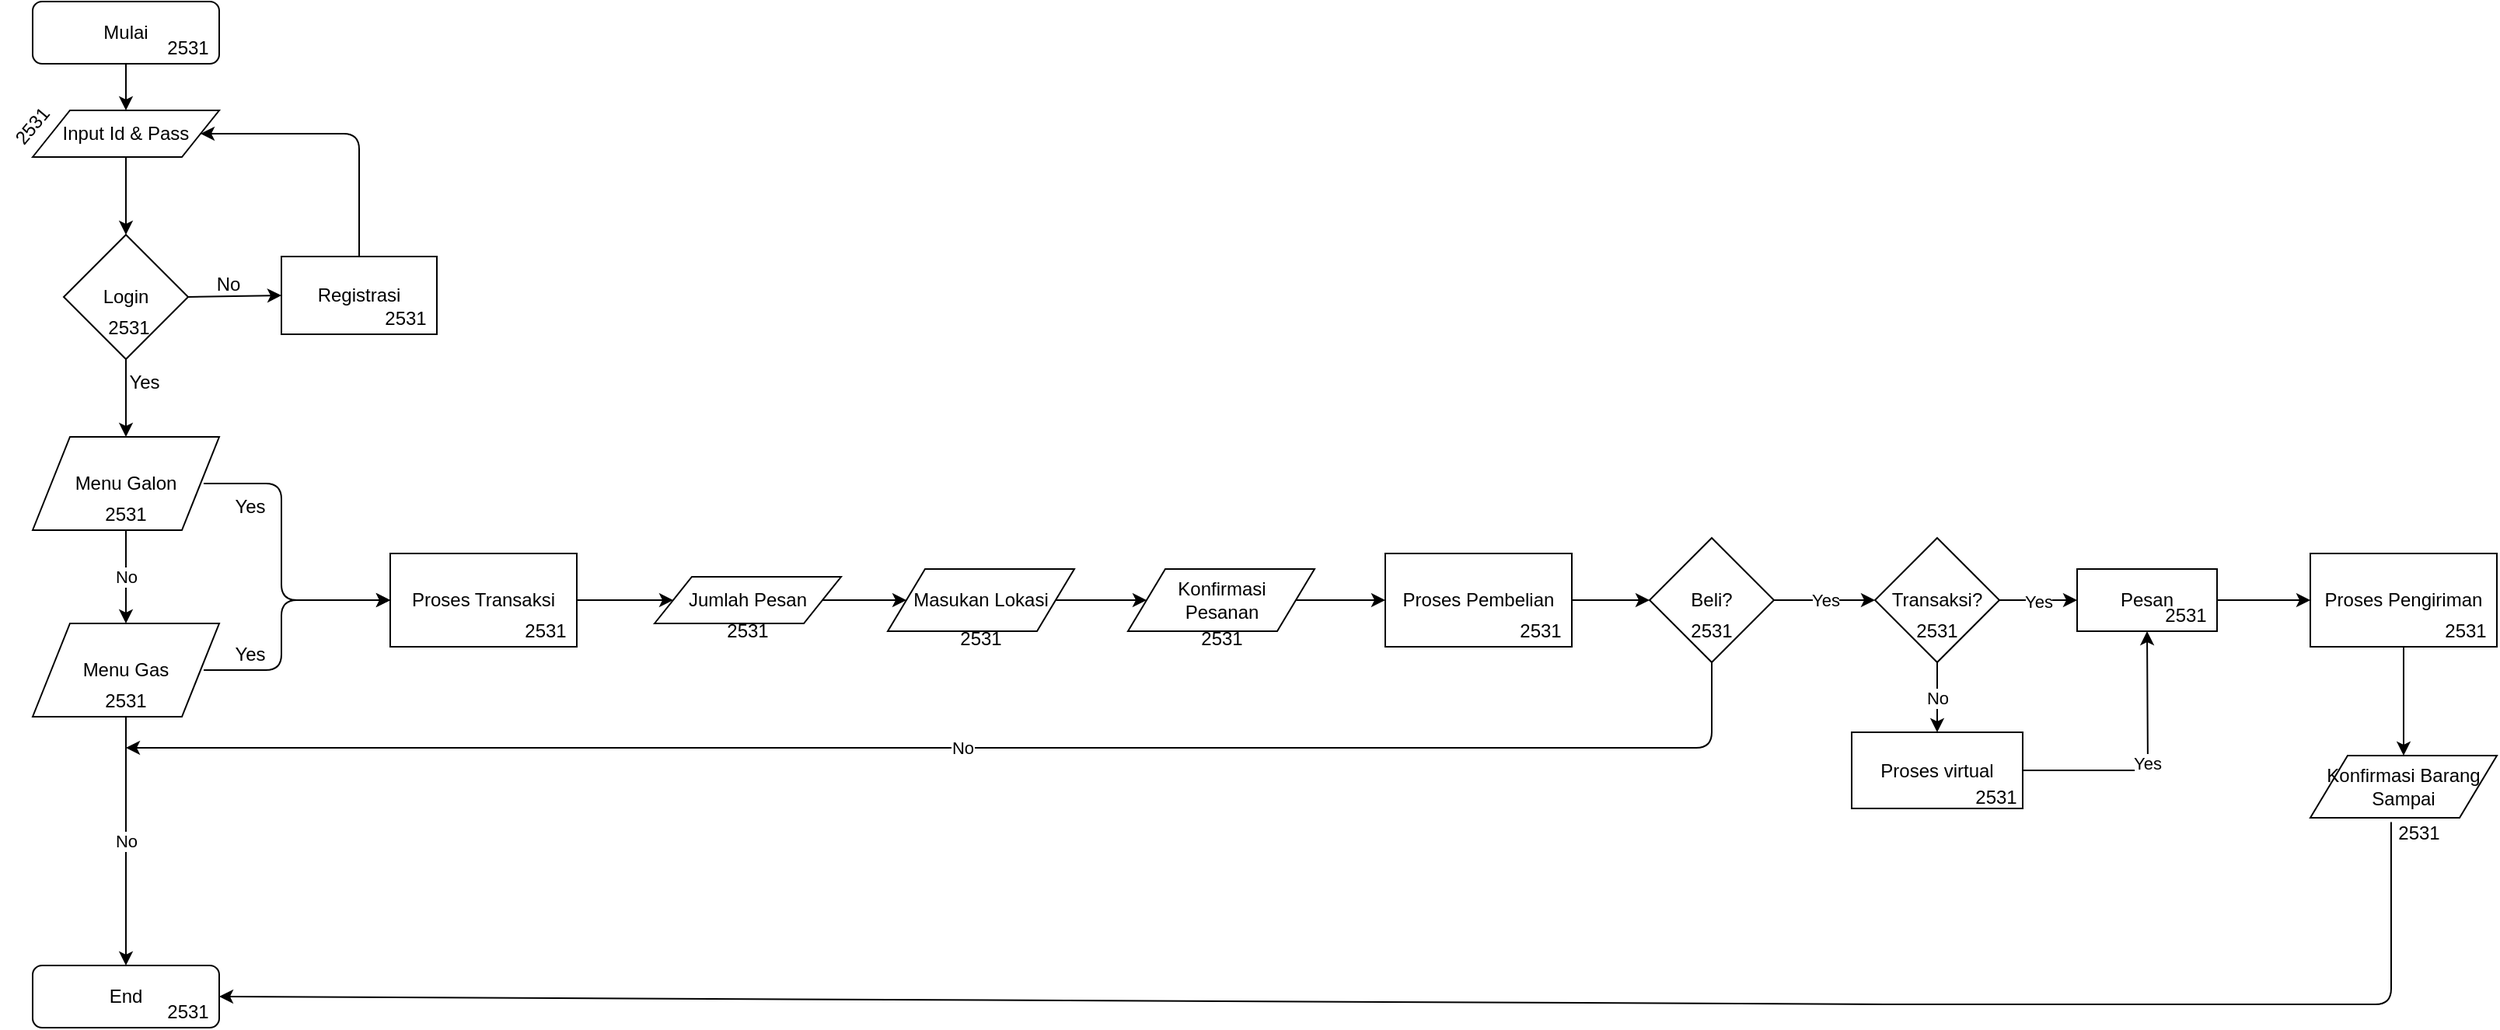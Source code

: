<mxfile version="13.4.2" type="device"><diagram id="C5RBs43oDa-KdzZeNtuy" name="Page-1"><mxGraphModel dx="2170" dy="1300" grid="1" gridSize="10" guides="1" tooltips="1" connect="1" arrows="1" fold="1" page="1" pageScale="1" pageWidth="1654" pageHeight="1169" math="0" shadow="0"><root><mxCell id="WIyWlLk6GJQsqaUBKTNV-0"/><mxCell id="WIyWlLk6GJQsqaUBKTNV-1" parent="WIyWlLk6GJQsqaUBKTNV-0"/><mxCell id="2ZJzu1Qq2XqTwVYAFwal-6" style="edgeStyle=orthogonalEdgeStyle;rounded=0;orthogonalLoop=1;jettySize=auto;html=1;exitX=0.5;exitY=1;exitDx=0;exitDy=0;entryX=0.5;entryY=0;entryDx=0;entryDy=0;" parent="WIyWlLk6GJQsqaUBKTNV-1" source="WIyWlLk6GJQsqaUBKTNV-3" edge="1"><mxGeometry relative="1" as="geometry"><mxPoint x="110" y="100.0" as="targetPoint"/></mxGeometry></mxCell><mxCell id="WIyWlLk6GJQsqaUBKTNV-3" value="Mulai" style="rounded=1;whiteSpace=wrap;html=1;fontSize=12;glass=0;strokeWidth=1;shadow=0;" parent="WIyWlLk6GJQsqaUBKTNV-1" vertex="1"><mxGeometry x="50" y="30" width="120" height="40" as="geometry"/></mxCell><mxCell id="2ZJzu1Qq2XqTwVYAFwal-7" value="No" style="edgeStyle=orthogonalEdgeStyle;rounded=0;orthogonalLoop=1;jettySize=auto;html=1;exitX=0.5;exitY=1;exitDx=0;exitDy=0;entryX=0.5;entryY=0;entryDx=0;entryDy=0;" parent="WIyWlLk6GJQsqaUBKTNV-1" source="2qdTICd22R7z7MN7TEMu-1" target="o20ghl3GZc0fZ9TGMyBV-1" edge="1"><mxGeometry relative="1" as="geometry"><mxPoint x="110" y="380" as="sourcePoint"/><mxPoint x="110" y="420" as="targetPoint"/></mxGeometry></mxCell><mxCell id="2ZJzu1Qq2XqTwVYAFwal-26" value="No" style="edgeStyle=orthogonalEdgeStyle;rounded=0;orthogonalLoop=1;jettySize=auto;html=1;exitX=0.5;exitY=1;exitDx=0;exitDy=0;" parent="WIyWlLk6GJQsqaUBKTNV-1" source="2qdTICd22R7z7MN7TEMu-2" target="WIyWlLk6GJQsqaUBKTNV-11" edge="1"><mxGeometry relative="1" as="geometry"><mxPoint x="110" y="500" as="sourcePoint"/></mxGeometry></mxCell><mxCell id="WIyWlLk6GJQsqaUBKTNV-11" value="End" style="rounded=1;whiteSpace=wrap;html=1;fontSize=12;glass=0;strokeWidth=1;shadow=0;" parent="WIyWlLk6GJQsqaUBKTNV-1" vertex="1"><mxGeometry x="50" y="650" width="120" height="40" as="geometry"/></mxCell><mxCell id="2ZJzu1Qq2XqTwVYAFwal-13" style="edgeStyle=orthogonalEdgeStyle;rounded=0;orthogonalLoop=1;jettySize=auto;html=1;exitX=1;exitY=0.5;exitDx=0;exitDy=0;entryX=0;entryY=0.5;entryDx=0;entryDy=0;" parent="WIyWlLk6GJQsqaUBKTNV-1" source="2ZJzu1Qq2XqTwVYAFwal-10" target="2ZJzu1Qq2XqTwVYAFwal-11" edge="1"><mxGeometry relative="1" as="geometry"/></mxCell><mxCell id="2ZJzu1Qq2XqTwVYAFwal-10" value="Jumlah Pesan" style="shape=parallelogram;perimeter=parallelogramPerimeter;whiteSpace=wrap;html=1;" parent="WIyWlLk6GJQsqaUBKTNV-1" vertex="1"><mxGeometry x="450" y="400" width="120" height="30" as="geometry"/></mxCell><mxCell id="2ZJzu1Qq2XqTwVYAFwal-16" style="edgeStyle=orthogonalEdgeStyle;rounded=0;orthogonalLoop=1;jettySize=auto;html=1;exitX=1;exitY=0.5;exitDx=0;exitDy=0;entryX=0;entryY=0.5;entryDx=0;entryDy=0;" parent="WIyWlLk6GJQsqaUBKTNV-1" source="2ZJzu1Qq2XqTwVYAFwal-11" target="2ZJzu1Qq2XqTwVYAFwal-12" edge="1"><mxGeometry relative="1" as="geometry"/></mxCell><mxCell id="2ZJzu1Qq2XqTwVYAFwal-11" value="Masukan Lokasi" style="shape=parallelogram;perimeter=parallelogramPerimeter;whiteSpace=wrap;html=1;" parent="WIyWlLk6GJQsqaUBKTNV-1" vertex="1"><mxGeometry x="600" y="395" width="120" height="40" as="geometry"/></mxCell><mxCell id="2ZJzu1Qq2XqTwVYAFwal-20" style="edgeStyle=orthogonalEdgeStyle;rounded=0;orthogonalLoop=1;jettySize=auto;html=1;exitX=1;exitY=0.5;exitDx=0;exitDy=0;entryX=0;entryY=0.5;entryDx=0;entryDy=0;" parent="WIyWlLk6GJQsqaUBKTNV-1" source="2ZJzu1Qq2XqTwVYAFwal-12" target="kA0m5PZ6Ym6S7VbdU52z-2" edge="1"><mxGeometry relative="1" as="geometry"><mxPoint x="900" y="415" as="targetPoint"/></mxGeometry></mxCell><mxCell id="2ZJzu1Qq2XqTwVYAFwal-12" value="Konfirmasi &lt;br&gt;Pesanan" style="shape=parallelogram;perimeter=parallelogramPerimeter;whiteSpace=wrap;html=1;" parent="WIyWlLk6GJQsqaUBKTNV-1" vertex="1"><mxGeometry x="754.5" y="395" width="120" height="40" as="geometry"/></mxCell><mxCell id="2ZJzu1Qq2XqTwVYAFwal-23" value="No" style="edgeStyle=orthogonalEdgeStyle;rounded=0;orthogonalLoop=1;jettySize=auto;html=1;exitX=0.5;exitY=1;exitDx=0;exitDy=0;entryX=0.5;entryY=0;entryDx=0;entryDy=0;" parent="WIyWlLk6GJQsqaUBKTNV-1" source="2ZJzu1Qq2XqTwVYAFwal-17" target="o20ghl3GZc0fZ9TGMyBV-13" edge="1"><mxGeometry relative="1" as="geometry"><mxPoint x="1275" y="495" as="targetPoint"/></mxGeometry></mxCell><mxCell id="2ZJzu1Qq2XqTwVYAFwal-24" value="Yes" style="edgeStyle=orthogonalEdgeStyle;rounded=0;orthogonalLoop=1;jettySize=auto;html=1;exitX=1;exitY=0.5;exitDx=0;exitDy=0;entryX=0;entryY=0.5;entryDx=0;entryDy=0;" parent="WIyWlLk6GJQsqaUBKTNV-1" source="2ZJzu1Qq2XqTwVYAFwal-17" edge="1"><mxGeometry relative="1" as="geometry"><mxPoint x="1365" y="415.0" as="targetPoint"/></mxGeometry></mxCell><mxCell id="2ZJzu1Qq2XqTwVYAFwal-17" value="Transaksi?" style="rhombus;whiteSpace=wrap;html=1;" parent="WIyWlLk6GJQsqaUBKTNV-1" vertex="1"><mxGeometry x="1235" y="375" width="80" height="80" as="geometry"/></mxCell><mxCell id="2ZJzu1Qq2XqTwVYAFwal-25" value="Yes" style="edgeStyle=orthogonalEdgeStyle;rounded=0;orthogonalLoop=1;jettySize=auto;html=1;entryX=0.5;entryY=1;entryDx=0;entryDy=0;exitX=1;exitY=0.5;exitDx=0;exitDy=0;" parent="WIyWlLk6GJQsqaUBKTNV-1" source="o20ghl3GZc0fZ9TGMyBV-13" edge="1"><mxGeometry relative="1" as="geometry"><mxPoint x="1410" y="435" as="targetPoint"/><mxPoint x="1315" y="535" as="sourcePoint"/></mxGeometry></mxCell><mxCell id="2qdTICd22R7z7MN7TEMu-0" value="2531" style="text;html=1;strokeColor=none;fillColor=none;align=center;verticalAlign=middle;whiteSpace=wrap;rounded=0;" parent="WIyWlLk6GJQsqaUBKTNV-1" vertex="1"><mxGeometry x="130" y="50" width="40" height="20" as="geometry"/></mxCell><mxCell id="2qdTICd22R7z7MN7TEMu-3" value="2531" style="text;html=1;strokeColor=none;fillColor=none;align=center;verticalAlign=middle;whiteSpace=wrap;rounded=0;" parent="WIyWlLk6GJQsqaUBKTNV-1" vertex="1"><mxGeometry x="130" y="670" width="40" height="20" as="geometry"/></mxCell><mxCell id="2qdTICd22R7z7MN7TEMu-4" value="2531" style="text;html=1;strokeColor=none;fillColor=none;align=center;verticalAlign=middle;whiteSpace=wrap;rounded=0;" parent="WIyWlLk6GJQsqaUBKTNV-1" vertex="1"><mxGeometry x="490" y="425" width="40" height="20" as="geometry"/></mxCell><mxCell id="2qdTICd22R7z7MN7TEMu-5" value="2531" style="text;html=1;strokeColor=none;fillColor=none;align=center;verticalAlign=middle;whiteSpace=wrap;rounded=0;" parent="WIyWlLk6GJQsqaUBKTNV-1" vertex="1"><mxGeometry x="640" y="430" width="40" height="20" as="geometry"/></mxCell><mxCell id="2qdTICd22R7z7MN7TEMu-6" value="2531" style="text;html=1;strokeColor=none;fillColor=none;align=center;verticalAlign=middle;whiteSpace=wrap;rounded=0;" parent="WIyWlLk6GJQsqaUBKTNV-1" vertex="1"><mxGeometry x="794.5" y="430" width="40" height="20" as="geometry"/></mxCell><mxCell id="2qdTICd22R7z7MN7TEMu-7" value="Pesan" style="rounded=0;whiteSpace=wrap;html=1;" parent="WIyWlLk6GJQsqaUBKTNV-1" vertex="1"><mxGeometry x="1365" y="395" width="90" height="40" as="geometry"/></mxCell><mxCell id="2qdTICd22R7z7MN7TEMu-8" value="Konfirmasi Barang Sampai" style="shape=parallelogram;perimeter=parallelogramPerimeter;whiteSpace=wrap;html=1;" parent="WIyWlLk6GJQsqaUBKTNV-1" vertex="1"><mxGeometry x="1515" y="515" width="120" height="40" as="geometry"/></mxCell><mxCell id="2qdTICd22R7z7MN7TEMu-9" value="" style="endArrow=classic;html=1;exitX=1;exitY=0.5;exitDx=0;exitDy=0;entryX=0;entryY=0.5;entryDx=0;entryDy=0;" parent="WIyWlLk6GJQsqaUBKTNV-1" source="2qdTICd22R7z7MN7TEMu-7" target="kA0m5PZ6Ym6S7VbdU52z-3" edge="1"><mxGeometry width="50" height="50" relative="1" as="geometry"><mxPoint x="1205" y="475" as="sourcePoint"/><mxPoint x="1255" y="425" as="targetPoint"/></mxGeometry></mxCell><mxCell id="2qdTICd22R7z7MN7TEMu-10" value="" style="endArrow=classic;html=1;entryX=1;entryY=0.5;entryDx=0;entryDy=0;exitX=0.433;exitY=1.068;exitDx=0;exitDy=0;exitPerimeter=0;" parent="WIyWlLk6GJQsqaUBKTNV-1" source="2qdTICd22R7z7MN7TEMu-8" target="WIyWlLk6GJQsqaUBKTNV-11" edge="1"><mxGeometry width="50" height="50" relative="1" as="geometry"><mxPoint x="910" y="665" as="sourcePoint"/><mxPoint x="610" y="635" as="targetPoint"/><Array as="points"><mxPoint x="1567" y="675"/><mxPoint x="1252" y="675"/></Array></mxGeometry></mxCell><mxCell id="2qdTICd22R7z7MN7TEMu-11" value="2531" style="text;html=1;strokeColor=none;fillColor=none;align=center;verticalAlign=middle;whiteSpace=wrap;rounded=0;" parent="WIyWlLk6GJQsqaUBKTNV-1" vertex="1"><mxGeometry x="1255" y="425" width="40" height="20" as="geometry"/></mxCell><mxCell id="2qdTICd22R7z7MN7TEMu-13" value="2531" style="text;html=1;strokeColor=none;fillColor=none;align=center;verticalAlign=middle;whiteSpace=wrap;rounded=0;" parent="WIyWlLk6GJQsqaUBKTNV-1" vertex="1"><mxGeometry x="1415" y="415" width="40" height="20" as="geometry"/></mxCell><mxCell id="2qdTICd22R7z7MN7TEMu-14" value="2531" style="text;html=1;strokeColor=none;fillColor=none;align=center;verticalAlign=middle;whiteSpace=wrap;rounded=0;" parent="WIyWlLk6GJQsqaUBKTNV-1" vertex="1"><mxGeometry x="1565" y="555" width="40" height="20" as="geometry"/></mxCell><mxCell id="kA0m5PZ6Ym6S7VbdU52z-0" value="Proses Transaksi" style="rounded=0;whiteSpace=wrap;html=1;" parent="WIyWlLk6GJQsqaUBKTNV-1" vertex="1"><mxGeometry x="280" y="385" width="120" height="60" as="geometry"/></mxCell><mxCell id="kA0m5PZ6Ym6S7VbdU52z-2" value="Proses Pembelian" style="rounded=0;whiteSpace=wrap;html=1;" parent="WIyWlLk6GJQsqaUBKTNV-1" vertex="1"><mxGeometry x="920" y="385" width="120" height="60" as="geometry"/></mxCell><mxCell id="kA0m5PZ6Ym6S7VbdU52z-3" value="Proses Pengiriman" style="rounded=0;whiteSpace=wrap;html=1;" parent="WIyWlLk6GJQsqaUBKTNV-1" vertex="1"><mxGeometry x="1515" y="385" width="120" height="60" as="geometry"/></mxCell><mxCell id="kA0m5PZ6Ym6S7VbdU52z-5" value="" style="endArrow=classic;html=1;exitX=0.5;exitY=1;exitDx=0;exitDy=0;entryX=0.5;entryY=0;entryDx=0;entryDy=0;" parent="WIyWlLk6GJQsqaUBKTNV-1" target="o20ghl3GZc0fZ9TGMyBV-0" edge="1"><mxGeometry width="50" height="50" relative="1" as="geometry"><mxPoint x="110" y="260.0" as="sourcePoint"/><mxPoint x="110" y="300" as="targetPoint"/></mxGeometry></mxCell><mxCell id="kA0m5PZ6Ym6S7VbdU52z-6" value="2531" style="text;html=1;strokeColor=none;fillColor=none;align=center;verticalAlign=middle;whiteSpace=wrap;rounded=0;rotation=-50;" parent="WIyWlLk6GJQsqaUBKTNV-1" vertex="1"><mxGeometry x="30" y="100" width="40" height="20" as="geometry"/></mxCell><mxCell id="kA0m5PZ6Ym6S7VbdU52z-8" value="" style="endArrow=classic;html=1;entryX=0.5;entryY=0;entryDx=0;entryDy=0;exitX=0.5;exitY=1;exitDx=0;exitDy=0;" parent="WIyWlLk6GJQsqaUBKTNV-1" source="kA0m5PZ6Ym6S7VbdU52z-3" target="2qdTICd22R7z7MN7TEMu-8" edge="1"><mxGeometry width="50" height="50" relative="1" as="geometry"><mxPoint x="1415" y="635" as="sourcePoint"/><mxPoint x="1465" y="585" as="targetPoint"/></mxGeometry></mxCell><mxCell id="kA0m5PZ6Ym6S7VbdU52z-9" value="2531" style="text;html=1;strokeColor=none;fillColor=none;align=center;verticalAlign=middle;whiteSpace=wrap;rounded=0;" parent="WIyWlLk6GJQsqaUBKTNV-1" vertex="1"><mxGeometry x="1595" y="425" width="40" height="20" as="geometry"/></mxCell><mxCell id="kA0m5PZ6Ym6S7VbdU52z-12" value="" style="endArrow=classic;html=1;exitX=1;exitY=0.5;exitDx=0;exitDy=0;entryX=0;entryY=0.5;entryDx=0;entryDy=0;" parent="WIyWlLk6GJQsqaUBKTNV-1" target="kA0m5PZ6Ym6S7VbdU52z-0" edge="1"><mxGeometry width="50" height="50" relative="1" as="geometry"><mxPoint x="160" y="460" as="sourcePoint"/><mxPoint x="330" y="585" as="targetPoint"/><Array as="points"><mxPoint x="210" y="460"/><mxPoint x="210" y="415"/></Array></mxGeometry></mxCell><mxCell id="kA0m5PZ6Ym6S7VbdU52z-13" value="" style="endArrow=classic;html=1;exitX=1;exitY=0.5;exitDx=0;exitDy=0;entryX=0;entryY=0.5;entryDx=0;entryDy=0;" parent="WIyWlLk6GJQsqaUBKTNV-1" target="kA0m5PZ6Ym6S7VbdU52z-0" edge="1"><mxGeometry width="50" height="50" relative="1" as="geometry"><mxPoint x="160" y="340" as="sourcePoint"/><mxPoint x="390" y="585" as="targetPoint"/><Array as="points"><mxPoint x="210" y="340"/><mxPoint x="210" y="415"/></Array></mxGeometry></mxCell><mxCell id="kA0m5PZ6Ym6S7VbdU52z-16" value="Yes" style="text;html=1;strokeColor=none;fillColor=none;align=center;verticalAlign=middle;whiteSpace=wrap;rounded=0;" parent="WIyWlLk6GJQsqaUBKTNV-1" vertex="1"><mxGeometry x="170" y="345" width="40" height="20" as="geometry"/></mxCell><mxCell id="kA0m5PZ6Ym6S7VbdU52z-17" value="Yes" style="text;html=1;strokeColor=none;fillColor=none;align=center;verticalAlign=middle;whiteSpace=wrap;rounded=0;" parent="WIyWlLk6GJQsqaUBKTNV-1" vertex="1"><mxGeometry x="170" y="440" width="40" height="20" as="geometry"/></mxCell><mxCell id="kA0m5PZ6Ym6S7VbdU52z-20" value="" style="endArrow=classic;html=1;exitX=1;exitY=0.5;exitDx=0;exitDy=0;entryX=0;entryY=0.5;entryDx=0;entryDy=0;" parent="WIyWlLk6GJQsqaUBKTNV-1" source="kA0m5PZ6Ym6S7VbdU52z-0" target="2ZJzu1Qq2XqTwVYAFwal-10" edge="1"><mxGeometry width="50" height="50" relative="1" as="geometry"><mxPoint x="480" y="625" as="sourcePoint"/><mxPoint x="530" y="575" as="targetPoint"/></mxGeometry></mxCell><mxCell id="kA0m5PZ6Ym6S7VbdU52z-21" value="2531" style="text;html=1;strokeColor=none;fillColor=none;align=center;verticalAlign=middle;whiteSpace=wrap;rounded=0;" parent="WIyWlLk6GJQsqaUBKTNV-1" vertex="1"><mxGeometry x="360" y="425" width="40" height="20" as="geometry"/></mxCell><mxCell id="kA0m5PZ6Ym6S7VbdU52z-23" value="2531" style="text;html=1;strokeColor=none;fillColor=none;align=center;verticalAlign=middle;whiteSpace=wrap;rounded=0;" parent="WIyWlLk6GJQsqaUBKTNV-1" vertex="1"><mxGeometry x="1000" y="425" width="40" height="20" as="geometry"/></mxCell><mxCell id="r12BpIws9-3OW5C9gF4G-1" value="Input Id &amp;amp; Pass" style="shape=parallelogram;perimeter=parallelogramPerimeter;whiteSpace=wrap;html=1;" parent="WIyWlLk6GJQsqaUBKTNV-1" vertex="1"><mxGeometry x="50" y="100" width="120" height="30" as="geometry"/></mxCell><mxCell id="r12BpIws9-3OW5C9gF4G-3" value="Login" style="rhombus;whiteSpace=wrap;html=1;" parent="WIyWlLk6GJQsqaUBKTNV-1" vertex="1"><mxGeometry x="70" y="180" width="80" height="80" as="geometry"/></mxCell><mxCell id="r12BpIws9-3OW5C9gF4G-5" value="Yes" style="text;html=1;strokeColor=none;fillColor=none;align=center;verticalAlign=middle;whiteSpace=wrap;rounded=0;" parent="WIyWlLk6GJQsqaUBKTNV-1" vertex="1"><mxGeometry x="102" y="265" width="40" height="20" as="geometry"/></mxCell><mxCell id="r12BpIws9-3OW5C9gF4G-7" value="" style="endArrow=classic;html=1;exitX=0.5;exitY=1;exitDx=0;exitDy=0;entryX=0.5;entryY=0;entryDx=0;entryDy=0;" parent="WIyWlLk6GJQsqaUBKTNV-1" source="r12BpIws9-3OW5C9gF4G-1" target="r12BpIws9-3OW5C9gF4G-3" edge="1"><mxGeometry width="50" height="50" relative="1" as="geometry"><mxPoint x="310" y="170" as="sourcePoint"/><mxPoint x="360" y="120" as="targetPoint"/></mxGeometry></mxCell><mxCell id="r12BpIws9-3OW5C9gF4G-8" value="" style="endArrow=classic;html=1;exitX=1;exitY=0.5;exitDx=0;exitDy=0;entryX=0;entryY=0.5;entryDx=0;entryDy=0;" parent="WIyWlLk6GJQsqaUBKTNV-1" target="r12BpIws9-3OW5C9gF4G-9" edge="1"><mxGeometry width="50" height="50" relative="1" as="geometry"><mxPoint x="150" y="220" as="sourcePoint"/><mxPoint x="190" y="270" as="targetPoint"/></mxGeometry></mxCell><mxCell id="r12BpIws9-3OW5C9gF4G-9" value="Registrasi" style="rounded=0;whiteSpace=wrap;html=1;" parent="WIyWlLk6GJQsqaUBKTNV-1" vertex="1"><mxGeometry x="210" y="194" width="100" height="50" as="geometry"/></mxCell><mxCell id="r12BpIws9-3OW5C9gF4G-10" value="No" style="text;html=1;strokeColor=none;fillColor=none;align=center;verticalAlign=middle;whiteSpace=wrap;rounded=0;" parent="WIyWlLk6GJQsqaUBKTNV-1" vertex="1"><mxGeometry x="156" y="202" width="40" height="20" as="geometry"/></mxCell><mxCell id="r12BpIws9-3OW5C9gF4G-11" value="" style="endArrow=classic;html=1;exitX=0.5;exitY=0;exitDx=0;exitDy=0;entryX=1;entryY=0.5;entryDx=0;entryDy=0;" parent="WIyWlLk6GJQsqaUBKTNV-1" source="r12BpIws9-3OW5C9gF4G-9" target="r12BpIws9-3OW5C9gF4G-1" edge="1"><mxGeometry width="50" height="50" relative="1" as="geometry"><mxPoint x="410" y="180" as="sourcePoint"/><mxPoint x="460" y="130" as="targetPoint"/><Array as="points"><mxPoint x="260" y="115"/></Array></mxGeometry></mxCell><mxCell id="o20ghl3GZc0fZ9TGMyBV-0" value="Menu Galon" style="shape=parallelogram;perimeter=parallelogramPerimeter;whiteSpace=wrap;html=1;" parent="WIyWlLk6GJQsqaUBKTNV-1" vertex="1"><mxGeometry x="50" y="310" width="120" height="60" as="geometry"/></mxCell><mxCell id="2qdTICd22R7z7MN7TEMu-1" value="2531" style="text;html=1;strokeColor=none;fillColor=none;align=center;verticalAlign=middle;whiteSpace=wrap;rounded=0;" parent="WIyWlLk6GJQsqaUBKTNV-1" vertex="1"><mxGeometry x="90" y="350" width="40" height="20" as="geometry"/></mxCell><mxCell id="o20ghl3GZc0fZ9TGMyBV-1" value="Menu Gas" style="shape=parallelogram;perimeter=parallelogramPerimeter;whiteSpace=wrap;html=1;" parent="WIyWlLk6GJQsqaUBKTNV-1" vertex="1"><mxGeometry x="50" y="430" width="120" height="60" as="geometry"/></mxCell><mxCell id="2qdTICd22R7z7MN7TEMu-2" value="2531" style="text;html=1;strokeColor=none;fillColor=none;align=center;verticalAlign=middle;whiteSpace=wrap;rounded=0;" parent="WIyWlLk6GJQsqaUBKTNV-1" vertex="1"><mxGeometry x="90" y="470" width="40" height="20" as="geometry"/></mxCell><mxCell id="o20ghl3GZc0fZ9TGMyBV-2" value="Beli?" style="rhombus;whiteSpace=wrap;html=1;" parent="WIyWlLk6GJQsqaUBKTNV-1" vertex="1"><mxGeometry x="1090" y="375" width="80" height="80" as="geometry"/></mxCell><mxCell id="o20ghl3GZc0fZ9TGMyBV-3" value="" style="endArrow=classic;html=1;exitX=1;exitY=0.5;exitDx=0;exitDy=0;entryX=0;entryY=0.5;entryDx=0;entryDy=0;" parent="WIyWlLk6GJQsqaUBKTNV-1" source="kA0m5PZ6Ym6S7VbdU52z-2" target="o20ghl3GZc0fZ9TGMyBV-2" edge="1"><mxGeometry width="50" height="50" relative="1" as="geometry"><mxPoint x="1030" y="510" as="sourcePoint"/><mxPoint x="1080" y="460" as="targetPoint"/></mxGeometry></mxCell><mxCell id="o20ghl3GZc0fZ9TGMyBV-9" value="" style="endArrow=classic;html=1;exitX=0.5;exitY=1;exitDx=0;exitDy=0;" parent="WIyWlLk6GJQsqaUBKTNV-1" source="o20ghl3GZc0fZ9TGMyBV-2" edge="1"><mxGeometry relative="1" as="geometry"><mxPoint x="770" y="240" as="sourcePoint"/><mxPoint x="110" y="510" as="targetPoint"/><Array as="points"><mxPoint x="1130" y="510"/></Array></mxGeometry></mxCell><mxCell id="o20ghl3GZc0fZ9TGMyBV-10" value="No" style="edgeLabel;resizable=0;html=1;align=center;verticalAlign=middle;" parent="o20ghl3GZc0fZ9TGMyBV-9" connectable="0" vertex="1"><mxGeometry relative="1" as="geometry"/></mxCell><mxCell id="o20ghl3GZc0fZ9TGMyBV-11" value="Yes" style="endArrow=classic;html=1;exitX=1;exitY=0.5;exitDx=0;exitDy=0;entryX=0;entryY=0.5;entryDx=0;entryDy=0;" parent="WIyWlLk6GJQsqaUBKTNV-1" source="o20ghl3GZc0fZ9TGMyBV-2" target="2ZJzu1Qq2XqTwVYAFwal-17" edge="1"><mxGeometry relative="1" as="geometry"><mxPoint x="1190" y="450" as="sourcePoint"/><mxPoint x="1290" y="450" as="targetPoint"/></mxGeometry></mxCell><mxCell id="o20ghl3GZc0fZ9TGMyBV-12" value="Yes" style="edgeLabel;resizable=0;html=1;align=center;verticalAlign=middle;" parent="o20ghl3GZc0fZ9TGMyBV-11" connectable="0" vertex="1"><mxGeometry relative="1" as="geometry"/></mxCell><mxCell id="o20ghl3GZc0fZ9TGMyBV-13" value="Proses virtual" style="rounded=0;whiteSpace=wrap;html=1;" parent="WIyWlLk6GJQsqaUBKTNV-1" vertex="1"><mxGeometry x="1220" y="500" width="110" height="49" as="geometry"/></mxCell><mxCell id="2qdTICd22R7z7MN7TEMu-12" value="2531" style="text;html=1;strokeColor=none;fillColor=none;align=center;verticalAlign=middle;whiteSpace=wrap;rounded=0;" parent="WIyWlLk6GJQsqaUBKTNV-1" vertex="1"><mxGeometry x="1293" y="532" width="40" height="20" as="geometry"/></mxCell><mxCell id="o20ghl3GZc0fZ9TGMyBV-14" value="2531" style="text;html=1;strokeColor=none;fillColor=none;align=center;verticalAlign=middle;whiteSpace=wrap;rounded=0;rotation=0;" parent="WIyWlLk6GJQsqaUBKTNV-1" vertex="1"><mxGeometry x="92" y="230" width="40" height="20" as="geometry"/></mxCell><mxCell id="o20ghl3GZc0fZ9TGMyBV-16" value="2531" style="text;html=1;strokeColor=none;fillColor=none;align=center;verticalAlign=middle;whiteSpace=wrap;rounded=0;rotation=0;" parent="WIyWlLk6GJQsqaUBKTNV-1" vertex="1"><mxGeometry x="270" y="224" width="40" height="20" as="geometry"/></mxCell><mxCell id="o20ghl3GZc0fZ9TGMyBV-17" value="2531" style="text;html=1;strokeColor=none;fillColor=none;align=center;verticalAlign=middle;whiteSpace=wrap;rounded=0;" parent="WIyWlLk6GJQsqaUBKTNV-1" vertex="1"><mxGeometry x="1110" y="425" width="40" height="20" as="geometry"/></mxCell></root></mxGraphModel></diagram></mxfile>